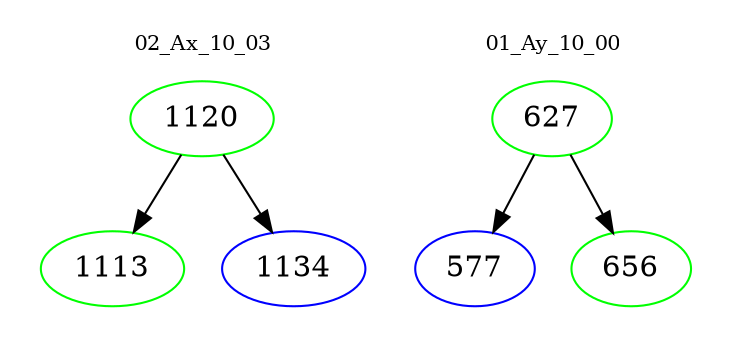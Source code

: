 digraph{
subgraph cluster_0 {
color = white
label = "02_Ax_10_03";
fontsize=10;
T0_1120 [label="1120", color="green"]
T0_1120 -> T0_1113 [color="black"]
T0_1113 [label="1113", color="green"]
T0_1120 -> T0_1134 [color="black"]
T0_1134 [label="1134", color="blue"]
}
subgraph cluster_1 {
color = white
label = "01_Ay_10_00";
fontsize=10;
T1_627 [label="627", color="green"]
T1_627 -> T1_577 [color="black"]
T1_577 [label="577", color="blue"]
T1_627 -> T1_656 [color="black"]
T1_656 [label="656", color="green"]
}
}
